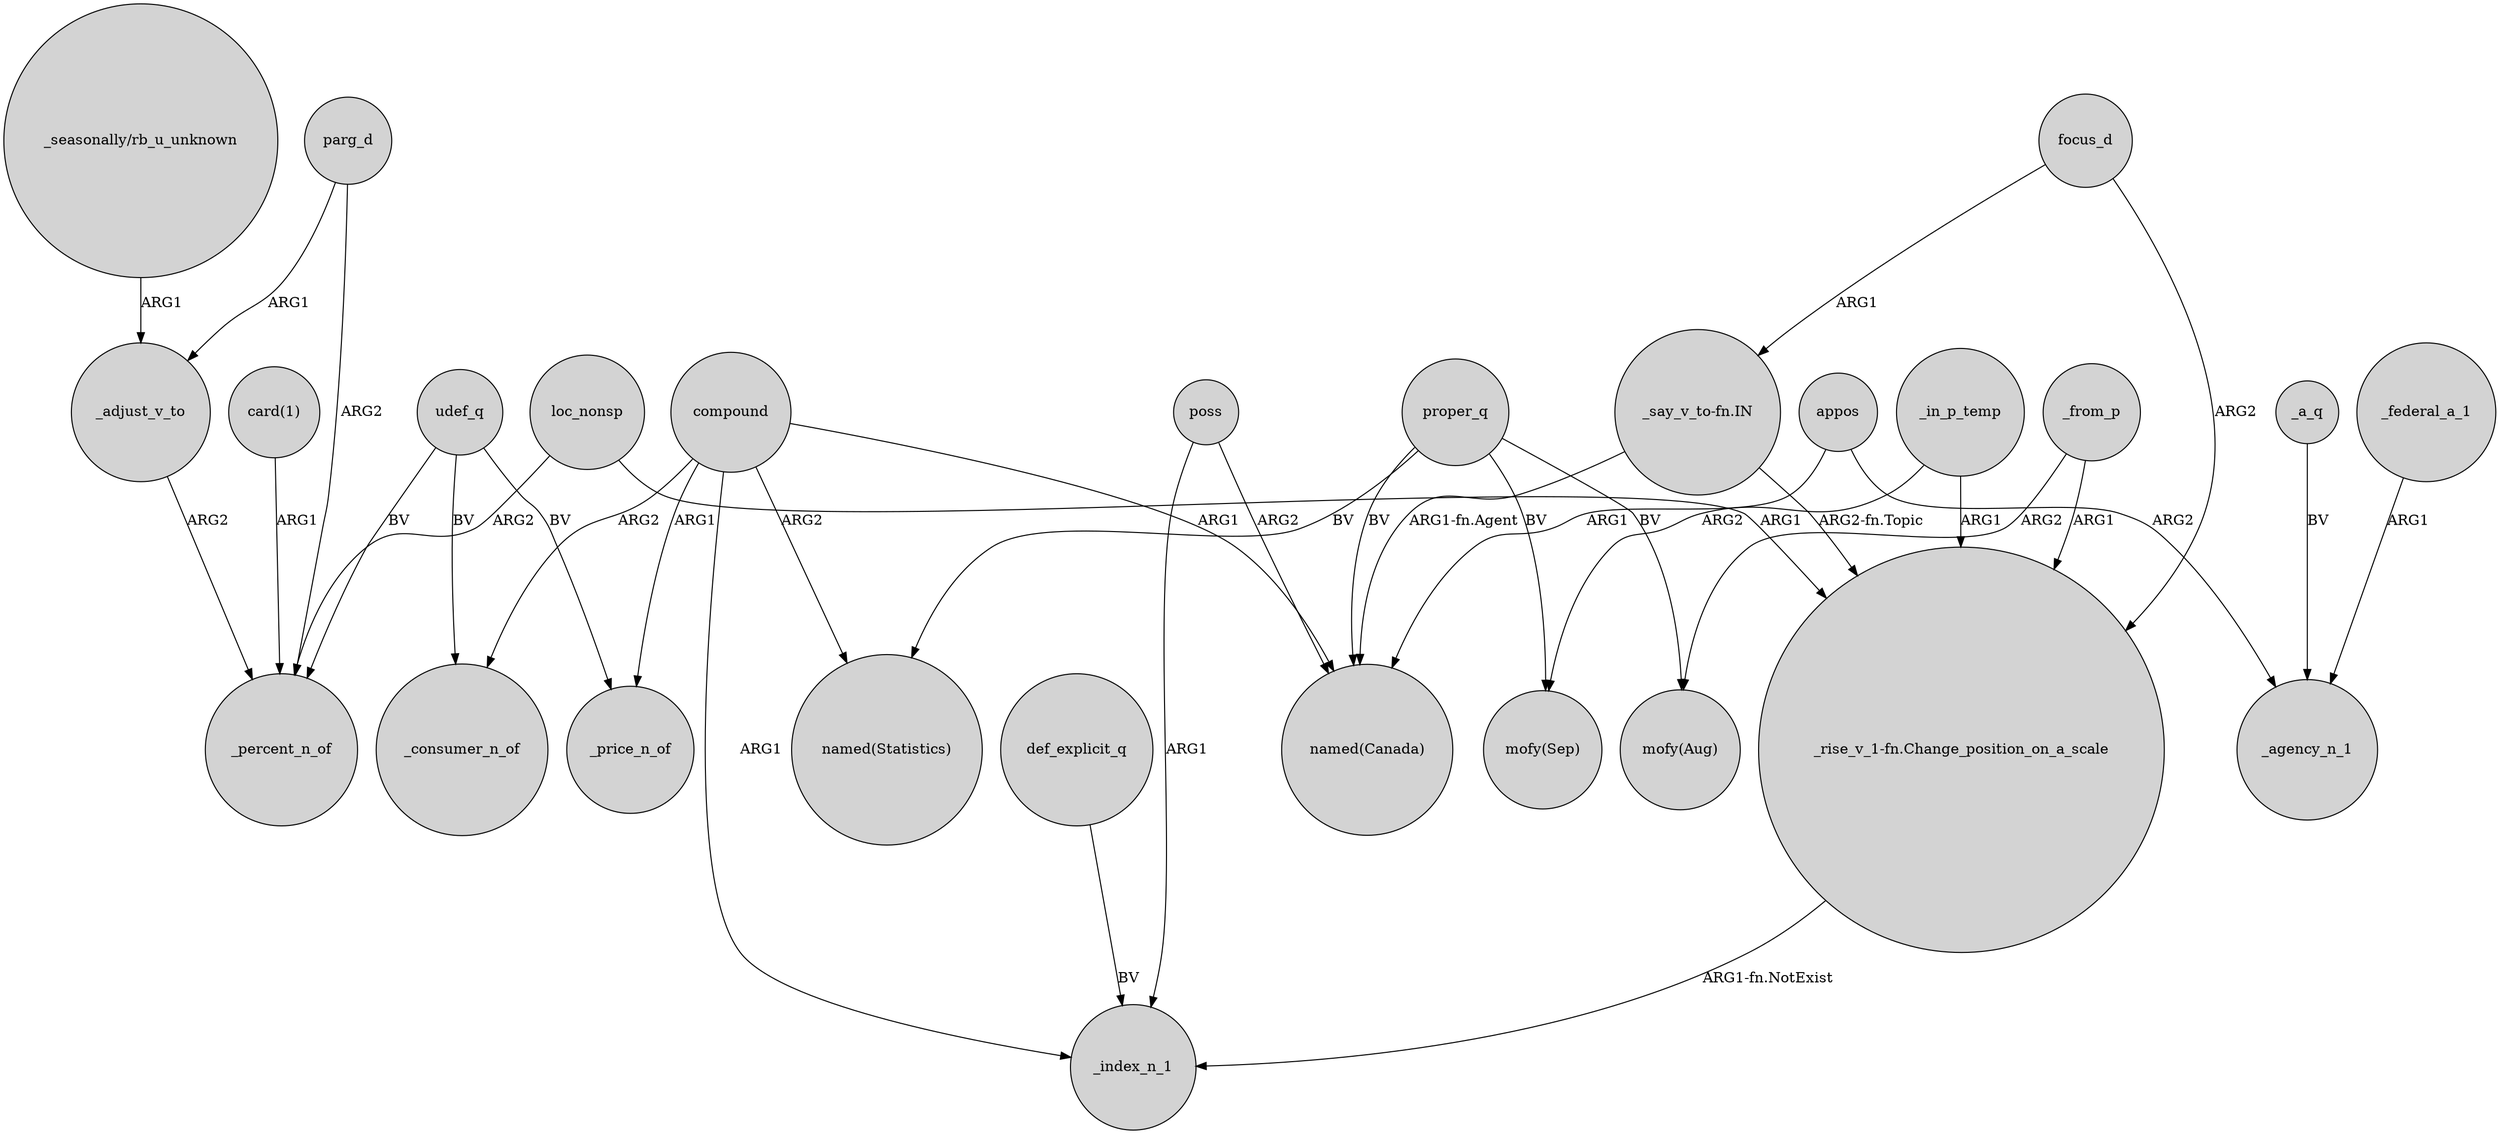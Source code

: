 digraph {
	node [shape=circle style=filled]
	"card(1)" -> _percent_n_of [label=ARG1]
	udef_q -> _price_n_of [label=BV]
	proper_q -> "named(Canada)" [label=BV]
	parg_d -> _adjust_v_to [label=ARG1]
	def_explicit_q -> _index_n_1 [label=BV]
	"_seasonally/rb_u_unknown" -> _adjust_v_to [label=ARG1]
	proper_q -> "named(Statistics)" [label=BV]
	"_say_v_to-fn.IN" -> "named(Canada)" [label="ARG1-fn.Agent"]
	proper_q -> "mofy(Sep)" [label=BV]
	compound -> "named(Statistics)" [label=ARG2]
	focus_d -> "_say_v_to-fn.IN" [label=ARG1]
	parg_d -> _percent_n_of [label=ARG2]
	appos -> _agency_n_1 [label=ARG2]
	"_rise_v_1-fn.Change_position_on_a_scale" -> _index_n_1 [label="ARG1-fn.NotExist"]
	loc_nonsp -> _percent_n_of [label=ARG2]
	loc_nonsp -> "_rise_v_1-fn.Change_position_on_a_scale" [label=ARG1]
	proper_q -> "mofy(Aug)" [label=BV]
	appos -> "named(Canada)" [label=ARG1]
	poss -> "named(Canada)" [label=ARG2]
	udef_q -> _consumer_n_of [label=BV]
	_adjust_v_to -> _percent_n_of [label=ARG2]
	compound -> "named(Canada)" [label=ARG1]
	_a_q -> _agency_n_1 [label=BV]
	_federal_a_1 -> _agency_n_1 [label=ARG1]
	compound -> _consumer_n_of [label=ARG2]
	_from_p -> "_rise_v_1-fn.Change_position_on_a_scale" [label=ARG1]
	"_say_v_to-fn.IN" -> "_rise_v_1-fn.Change_position_on_a_scale" [label="ARG2-fn.Topic"]
	udef_q -> _percent_n_of [label=BV]
	compound -> _price_n_of [label=ARG1]
	_in_p_temp -> "_rise_v_1-fn.Change_position_on_a_scale" [label=ARG1]
	_in_p_temp -> "mofy(Sep)" [label=ARG2]
	_from_p -> "mofy(Aug)" [label=ARG2]
	focus_d -> "_rise_v_1-fn.Change_position_on_a_scale" [label=ARG2]
	compound -> _index_n_1 [label=ARG1]
	poss -> _index_n_1 [label=ARG1]
}
